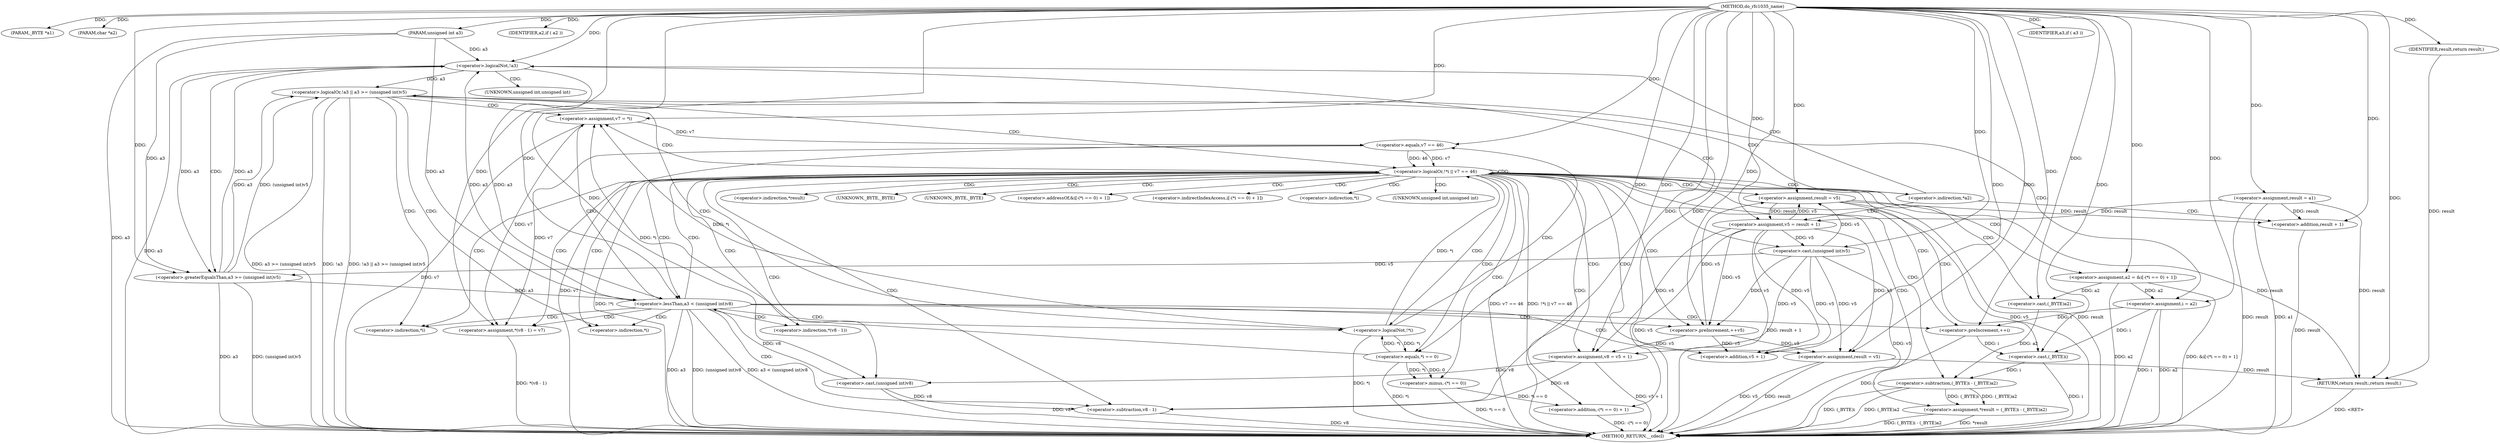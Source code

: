 digraph do_rfc1035_name {  
"1000106" [label = "(METHOD,do_rfc1035_name)" ]
"1000216" [label = "(METHOD_RETURN,__cdecl)" ]
"1000107" [label = "(PARAM,_BYTE *a1)" ]
"1000108" [label = "(PARAM,char *a2)" ]
"1000109" [label = "(PARAM,unsigned int a3)" ]
"1000116" [label = "(<operator>.assignment,result = a1)" ]
"1000121" [label = "(IDENTIFIER,a2,if ( a2 ))" ]
"1000127" [label = "(<operator>.assignment,v5 = result + 1)" ]
"1000129" [label = "(<operator>.addition,result + 1)" ]
"1000133" [label = "(<operator>.logicalOr,!a3 || a3 >= (unsigned int)v5)" ]
"1000134" [label = "(<operator>.logicalNot,!a3)" ]
"1000136" [label = "(<operator>.greaterEqualsThan,a3 >= (unsigned int)v5)" ]
"1000138" [label = "(<operator>.cast,(unsigned int)v5)" ]
"1000143" [label = "(<operator>.assignment,i = a2)" ]
"1000146" [label = "(<operator>.preIncrement,++i)" ]
"1000149" [label = "(<operator>.assignment,v7 = *i)" ]
"1000154" [label = "(<operator>.logicalOr,!*i || v7 == 46)" ]
"1000155" [label = "(<operator>.logicalNot,!*i)" ]
"1000158" [label = "(<operator>.equals,v7 == 46)" ]
"1000162" [label = "(<operator>.assignment,*result = (_BYTE)i - (_BYTE)a2)" ]
"1000165" [label = "(<operator>.subtraction,(_BYTE)i - (_BYTE)a2)" ]
"1000166" [label = "(<operator>.cast,(_BYTE)i)" ]
"1000169" [label = "(<operator>.cast,(_BYTE)a2)" ]
"1000172" [label = "(<operator>.assignment,result = v5)" ]
"1000175" [label = "(<operator>.assignment,a2 = &i[-(*i == 0) + 1])" ]
"1000180" [label = "(<operator>.addition,-(*i == 0) + 1)" ]
"1000181" [label = "(<operator>.minus,-(*i == 0))" ]
"1000182" [label = "(<operator>.equals,*i == 0)" ]
"1000188" [label = "(<operator>.assignment,v8 = v5 + 1)" ]
"1000190" [label = "(<operator>.addition,v5 + 1)" ]
"1000194" [label = "(IDENTIFIER,a3,if ( a3 ))" ]
"1000197" [label = "(<operator>.lessThan,a3 < (unsigned int)v8)" ]
"1000199" [label = "(<operator>.cast,(unsigned int)v8)" ]
"1000203" [label = "(<operator>.preIncrement,++v5)" ]
"1000205" [label = "(<operator>.assignment,*(v8 - 1) = v7)" ]
"1000207" [label = "(<operator>.subtraction,v8 - 1)" ]
"1000211" [label = "(<operator>.assignment,result = v5)" ]
"1000214" [label = "(RETURN,return result;,return result;)" ]
"1000215" [label = "(IDENTIFIER,result,return result;)" ]
"1000124" [label = "(<operator>.indirection,*a2)" ]
"1000139" [label = "(UNKNOWN,unsigned int,unsigned int)" ]
"1000151" [label = "(<operator>.indirection,*i)" ]
"1000156" [label = "(<operator>.indirection,*i)" ]
"1000163" [label = "(<operator>.indirection,*result)" ]
"1000167" [label = "(UNKNOWN,_BYTE,_BYTE)" ]
"1000170" [label = "(UNKNOWN,_BYTE,_BYTE)" ]
"1000177" [label = "(<operator>.addressOf,&i[-(*i == 0) + 1])" ]
"1000178" [label = "(<operator>.indirectIndexAccess,i[-(*i == 0) + 1])" ]
"1000183" [label = "(<operator>.indirection,*i)" ]
"1000200" [label = "(UNKNOWN,unsigned int,unsigned int)" ]
"1000206" [label = "(<operator>.indirection,*(v8 - 1))" ]
  "1000172" -> "1000216"  [ label = "DDG: v5"] 
  "1000136" -> "1000216"  [ label = "DDG: (unsigned int)v5"] 
  "1000197" -> "1000216"  [ label = "DDG: a3"] 
  "1000134" -> "1000216"  [ label = "DDG: a3"] 
  "1000211" -> "1000216"  [ label = "DDG: result"] 
  "1000180" -> "1000216"  [ label = "DDG: -(*i == 0)"] 
  "1000143" -> "1000216"  [ label = "DDG: i"] 
  "1000133" -> "1000216"  [ label = "DDG: a3 >= (unsigned int)v5"] 
  "1000127" -> "1000216"  [ label = "DDG: v5"] 
  "1000116" -> "1000216"  [ label = "DDG: result"] 
  "1000197" -> "1000216"  [ label = "DDG: (unsigned int)v8"] 
  "1000162" -> "1000216"  [ label = "DDG: *result"] 
  "1000109" -> "1000216"  [ label = "DDG: a3"] 
  "1000165" -> "1000216"  [ label = "DDG: (_BYTE)i"] 
  "1000116" -> "1000216"  [ label = "DDG: a1"] 
  "1000211" -> "1000216"  [ label = "DDG: v5"] 
  "1000129" -> "1000216"  [ label = "DDG: result"] 
  "1000136" -> "1000216"  [ label = "DDG: a3"] 
  "1000133" -> "1000216"  [ label = "DDG: !a3"] 
  "1000182" -> "1000216"  [ label = "DDG: *i"] 
  "1000133" -> "1000216"  [ label = "DDG: !a3 || a3 >= (unsigned int)v5"] 
  "1000149" -> "1000216"  [ label = "DDG: v7"] 
  "1000181" -> "1000216"  [ label = "DDG: *i == 0"] 
  "1000146" -> "1000216"  [ label = "DDG: i"] 
  "1000154" -> "1000216"  [ label = "DDG: !*i"] 
  "1000154" -> "1000216"  [ label = "DDG: v7 == 46"] 
  "1000188" -> "1000216"  [ label = "DDG: v5 + 1"] 
  "1000158" -> "1000216"  [ label = "DDG: v7"] 
  "1000207" -> "1000216"  [ label = "DDG: v8"] 
  "1000155" -> "1000216"  [ label = "DDG: *i"] 
  "1000199" -> "1000216"  [ label = "DDG: v8"] 
  "1000205" -> "1000216"  [ label = "DDG: *(v8 - 1)"] 
  "1000175" -> "1000216"  [ label = "DDG: &i[-(*i == 0) + 1]"] 
  "1000175" -> "1000216"  [ label = "DDG: a2"] 
  "1000165" -> "1000216"  [ label = "DDG: (_BYTE)a2"] 
  "1000138" -> "1000216"  [ label = "DDG: v5"] 
  "1000143" -> "1000216"  [ label = "DDG: a2"] 
  "1000172" -> "1000216"  [ label = "DDG: result"] 
  "1000127" -> "1000216"  [ label = "DDG: result + 1"] 
  "1000197" -> "1000216"  [ label = "DDG: a3 < (unsigned int)v8"] 
  "1000154" -> "1000216"  [ label = "DDG: !*i || v7 == 46"] 
  "1000166" -> "1000216"  [ label = "DDG: i"] 
  "1000162" -> "1000216"  [ label = "DDG: (_BYTE)i - (_BYTE)a2"] 
  "1000214" -> "1000216"  [ label = "DDG: <RET>"] 
  "1000106" -> "1000107"  [ label = "DDG: "] 
  "1000106" -> "1000108"  [ label = "DDG: "] 
  "1000106" -> "1000109"  [ label = "DDG: "] 
  "1000106" -> "1000116"  [ label = "DDG: "] 
  "1000106" -> "1000121"  [ label = "DDG: "] 
  "1000116" -> "1000127"  [ label = "DDG: result"] 
  "1000172" -> "1000127"  [ label = "DDG: result"] 
  "1000106" -> "1000127"  [ label = "DDG: "] 
  "1000116" -> "1000129"  [ label = "DDG: result"] 
  "1000172" -> "1000129"  [ label = "DDG: result"] 
  "1000106" -> "1000129"  [ label = "DDG: "] 
  "1000134" -> "1000133"  [ label = "DDG: a3"] 
  "1000136" -> "1000134"  [ label = "DDG: a3"] 
  "1000197" -> "1000134"  [ label = "DDG: a3"] 
  "1000109" -> "1000134"  [ label = "DDG: a3"] 
  "1000106" -> "1000134"  [ label = "DDG: "] 
  "1000136" -> "1000133"  [ label = "DDG: a3"] 
  "1000136" -> "1000133"  [ label = "DDG: (unsigned int)v5"] 
  "1000134" -> "1000136"  [ label = "DDG: a3"] 
  "1000109" -> "1000136"  [ label = "DDG: a3"] 
  "1000106" -> "1000136"  [ label = "DDG: "] 
  "1000138" -> "1000136"  [ label = "DDG: v5"] 
  "1000127" -> "1000138"  [ label = "DDG: v5"] 
  "1000106" -> "1000138"  [ label = "DDG: "] 
  "1000175" -> "1000143"  [ label = "DDG: a2"] 
  "1000106" -> "1000143"  [ label = "DDG: "] 
  "1000143" -> "1000146"  [ label = "DDG: i"] 
  "1000106" -> "1000146"  [ label = "DDG: "] 
  "1000182" -> "1000149"  [ label = "DDG: *i"] 
  "1000155" -> "1000149"  [ label = "DDG: *i"] 
  "1000106" -> "1000149"  [ label = "DDG: "] 
  "1000155" -> "1000154"  [ label = "DDG: *i"] 
  "1000182" -> "1000155"  [ label = "DDG: *i"] 
  "1000158" -> "1000154"  [ label = "DDG: v7"] 
  "1000158" -> "1000154"  [ label = "DDG: 46"] 
  "1000149" -> "1000158"  [ label = "DDG: v7"] 
  "1000106" -> "1000158"  [ label = "DDG: "] 
  "1000165" -> "1000162"  [ label = "DDG: (_BYTE)i"] 
  "1000165" -> "1000162"  [ label = "DDG: (_BYTE)a2"] 
  "1000166" -> "1000165"  [ label = "DDG: i"] 
  "1000143" -> "1000166"  [ label = "DDG: i"] 
  "1000146" -> "1000166"  [ label = "DDG: i"] 
  "1000106" -> "1000166"  [ label = "DDG: "] 
  "1000169" -> "1000165"  [ label = "DDG: a2"] 
  "1000106" -> "1000169"  [ label = "DDG: "] 
  "1000175" -> "1000169"  [ label = "DDG: a2"] 
  "1000127" -> "1000172"  [ label = "DDG: v5"] 
  "1000203" -> "1000172"  [ label = "DDG: v5"] 
  "1000138" -> "1000172"  [ label = "DDG: v5"] 
  "1000106" -> "1000172"  [ label = "DDG: "] 
  "1000106" -> "1000175"  [ label = "DDG: "] 
  "1000181" -> "1000180"  [ label = "DDG: *i == 0"] 
  "1000182" -> "1000181"  [ label = "DDG: *i"] 
  "1000182" -> "1000181"  [ label = "DDG: 0"] 
  "1000155" -> "1000182"  [ label = "DDG: *i"] 
  "1000106" -> "1000182"  [ label = "DDG: "] 
  "1000106" -> "1000180"  [ label = "DDG: "] 
  "1000127" -> "1000188"  [ label = "DDG: v5"] 
  "1000203" -> "1000188"  [ label = "DDG: v5"] 
  "1000138" -> "1000188"  [ label = "DDG: v5"] 
  "1000106" -> "1000188"  [ label = "DDG: "] 
  "1000127" -> "1000190"  [ label = "DDG: v5"] 
  "1000203" -> "1000190"  [ label = "DDG: v5"] 
  "1000138" -> "1000190"  [ label = "DDG: v5"] 
  "1000106" -> "1000190"  [ label = "DDG: "] 
  "1000106" -> "1000194"  [ label = "DDG: "] 
  "1000136" -> "1000197"  [ label = "DDG: a3"] 
  "1000134" -> "1000197"  [ label = "DDG: a3"] 
  "1000109" -> "1000197"  [ label = "DDG: a3"] 
  "1000106" -> "1000197"  [ label = "DDG: "] 
  "1000199" -> "1000197"  [ label = "DDG: v8"] 
  "1000188" -> "1000199"  [ label = "DDG: v8"] 
  "1000106" -> "1000199"  [ label = "DDG: "] 
  "1000106" -> "1000203"  [ label = "DDG: "] 
  "1000127" -> "1000203"  [ label = "DDG: v5"] 
  "1000138" -> "1000203"  [ label = "DDG: v5"] 
  "1000149" -> "1000205"  [ label = "DDG: v7"] 
  "1000158" -> "1000205"  [ label = "DDG: v7"] 
  "1000106" -> "1000205"  [ label = "DDG: "] 
  "1000188" -> "1000207"  [ label = "DDG: v8"] 
  "1000199" -> "1000207"  [ label = "DDG: v8"] 
  "1000106" -> "1000207"  [ label = "DDG: "] 
  "1000106" -> "1000211"  [ label = "DDG: "] 
  "1000127" -> "1000211"  [ label = "DDG: v5"] 
  "1000203" -> "1000211"  [ label = "DDG: v5"] 
  "1000138" -> "1000211"  [ label = "DDG: v5"] 
  "1000215" -> "1000214"  [ label = "DDG: result"] 
  "1000211" -> "1000214"  [ label = "DDG: result"] 
  "1000116" -> "1000214"  [ label = "DDG: result"] 
  "1000172" -> "1000214"  [ label = "DDG: result"] 
  "1000106" -> "1000214"  [ label = "DDG: "] 
  "1000106" -> "1000215"  [ label = "DDG: "] 
  "1000124" -> "1000127"  [ label = "CDG: "] 
  "1000124" -> "1000134"  [ label = "CDG: "] 
  "1000124" -> "1000133"  [ label = "CDG: "] 
  "1000124" -> "1000129"  [ label = "CDG: "] 
  "1000133" -> "1000143"  [ label = "CDG: "] 
  "1000133" -> "1000156"  [ label = "CDG: "] 
  "1000133" -> "1000155"  [ label = "CDG: "] 
  "1000133" -> "1000154"  [ label = "CDG: "] 
  "1000133" -> "1000151"  [ label = "CDG: "] 
  "1000133" -> "1000149"  [ label = "CDG: "] 
  "1000134" -> "1000139"  [ label = "CDG: "] 
  "1000134" -> "1000138"  [ label = "CDG: "] 
  "1000134" -> "1000136"  [ label = "CDG: "] 
  "1000154" -> "1000175"  [ label = "CDG: "] 
  "1000154" -> "1000172"  [ label = "CDG: "] 
  "1000154" -> "1000170"  [ label = "CDG: "] 
  "1000154" -> "1000169"  [ label = "CDG: "] 
  "1000154" -> "1000167"  [ label = "CDG: "] 
  "1000154" -> "1000166"  [ label = "CDG: "] 
  "1000154" -> "1000165"  [ label = "CDG: "] 
  "1000154" -> "1000163"  [ label = "CDG: "] 
  "1000154" -> "1000162"  [ label = "CDG: "] 
  "1000154" -> "1000190"  [ label = "CDG: "] 
  "1000154" -> "1000188"  [ label = "CDG: "] 
  "1000154" -> "1000183"  [ label = "CDG: "] 
  "1000154" -> "1000182"  [ label = "CDG: "] 
  "1000154" -> "1000181"  [ label = "CDG: "] 
  "1000154" -> "1000180"  [ label = "CDG: "] 
  "1000154" -> "1000178"  [ label = "CDG: "] 
  "1000154" -> "1000177"  [ label = "CDG: "] 
  "1000154" -> "1000207"  [ label = "CDG: "] 
  "1000154" -> "1000206"  [ label = "CDG: "] 
  "1000154" -> "1000205"  [ label = "CDG: "] 
  "1000154" -> "1000203"  [ label = "CDG: "] 
  "1000154" -> "1000200"  [ label = "CDG: "] 
  "1000154" -> "1000199"  [ label = "CDG: "] 
  "1000154" -> "1000197"  [ label = "CDG: "] 
  "1000154" -> "1000156"  [ label = "CDG: "] 
  "1000154" -> "1000155"  [ label = "CDG: "] 
  "1000154" -> "1000154"  [ label = "CDG: "] 
  "1000154" -> "1000151"  [ label = "CDG: "] 
  "1000154" -> "1000149"  [ label = "CDG: "] 
  "1000154" -> "1000146"  [ label = "CDG: "] 
  "1000154" -> "1000124"  [ label = "CDG: "] 
  "1000155" -> "1000158"  [ label = "CDG: "] 
  "1000197" -> "1000207"  [ label = "CDG: "] 
  "1000197" -> "1000206"  [ label = "CDG: "] 
  "1000197" -> "1000205"  [ label = "CDG: "] 
  "1000197" -> "1000203"  [ label = "CDG: "] 
  "1000197" -> "1000211"  [ label = "CDG: "] 
  "1000197" -> "1000156"  [ label = "CDG: "] 
  "1000197" -> "1000155"  [ label = "CDG: "] 
  "1000197" -> "1000154"  [ label = "CDG: "] 
  "1000197" -> "1000151"  [ label = "CDG: "] 
  "1000197" -> "1000149"  [ label = "CDG: "] 
  "1000197" -> "1000146"  [ label = "CDG: "] 
}

